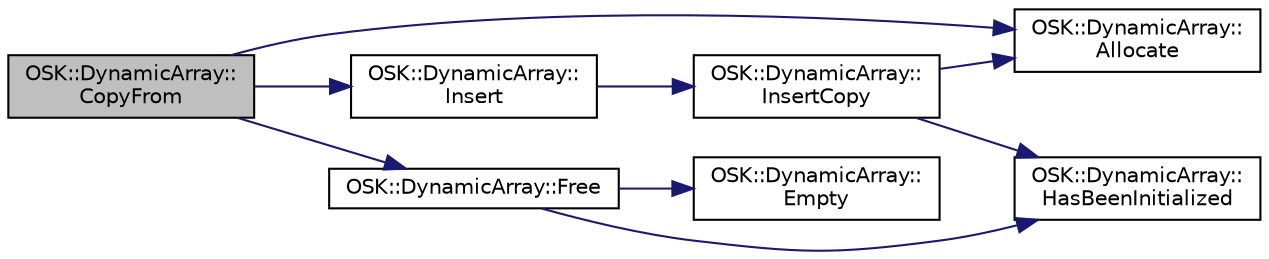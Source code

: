 digraph "OSK::DynamicArray::CopyFrom"
{
 // LATEX_PDF_SIZE
  edge [fontname="Helvetica",fontsize="10",labelfontname="Helvetica",labelfontsize="10"];
  node [fontname="Helvetica",fontsize="10",shape=record];
  rankdir="LR";
  Node1 [label="OSK::DynamicArray::\lCopyFrom",height=0.2,width=0.4,color="black", fillcolor="grey75", style="filled", fontcolor="black",tooltip="Copia los contenidos del array."];
  Node1 -> Node2 [color="midnightblue",fontsize="10",style="solid",fontname="Helvetica"];
  Node2 [label="OSK::DynamicArray::\lAllocate",height=0.2,width=0.4,color="black", fillcolor="white", style="filled",URL="$class_o_s_k_1_1_dynamic_array.html#acf322bf27bf4bfd581079500c67171a6",tooltip="Reserva espacio para 'size' elementos. Preserva los elementos anteriores."];
  Node1 -> Node3 [color="midnightblue",fontsize="10",style="solid",fontname="Helvetica"];
  Node3 [label="OSK::DynamicArray::Free",height=0.2,width=0.4,color="black", fillcolor="white", style="filled",URL="$class_o_s_k_1_1_dynamic_array.html#a712ee677ebccc400ea7623d3ec966e4e",tooltip="Elimina el array, liberando memoria."];
  Node3 -> Node4 [color="midnightblue",fontsize="10",style="solid",fontname="Helvetica"];
  Node4 [label="OSK::DynamicArray::\lEmpty",height=0.2,width=0.4,color="black", fillcolor="white", style="filled",URL="$class_o_s_k_1_1_dynamic_array.html#ad544522cb3202359757c98af4d37a37b",tooltip="Elimina los elementos, sin liberar memoria."];
  Node3 -> Node5 [color="midnightblue",fontsize="10",style="solid",fontname="Helvetica"];
  Node5 [label="OSK::DynamicArray::\lHasBeenInitialized",height=0.2,width=0.4,color="black", fillcolor="white", style="filled",URL="$class_o_s_k_1_1_dynamic_array.html#a24b36038b685ea5f33b2b9b279035cef",tooltip="Devuelve true si el array se ha inicializado."];
  Node1 -> Node6 [color="midnightblue",fontsize="10",style="solid",fontname="Helvetica"];
  Node6 [label="OSK::DynamicArray::\lInsert",height=0.2,width=0.4,color="black", fillcolor="white", style="filled",URL="$class_o_s_k_1_1_dynamic_array.html#a2c1e7bd2efbadf8b163f67c26921ba53",tooltip="Inserta un elemento al final del array."];
  Node6 -> Node7 [color="midnightblue",fontsize="10",style="solid",fontname="Helvetica"];
  Node7 [label="OSK::DynamicArray::\lInsertCopy",height=0.2,width=0.4,color="black", fillcolor="white", style="filled",URL="$class_o_s_k_1_1_dynamic_array.html#a037c4e2c0414718e5fc3cc608167a261",tooltip="Inserta una copia del elemento al final del array."];
  Node7 -> Node2 [color="midnightblue",fontsize="10",style="solid",fontname="Helvetica"];
  Node7 -> Node5 [color="midnightblue",fontsize="10",style="solid",fontname="Helvetica"];
}
